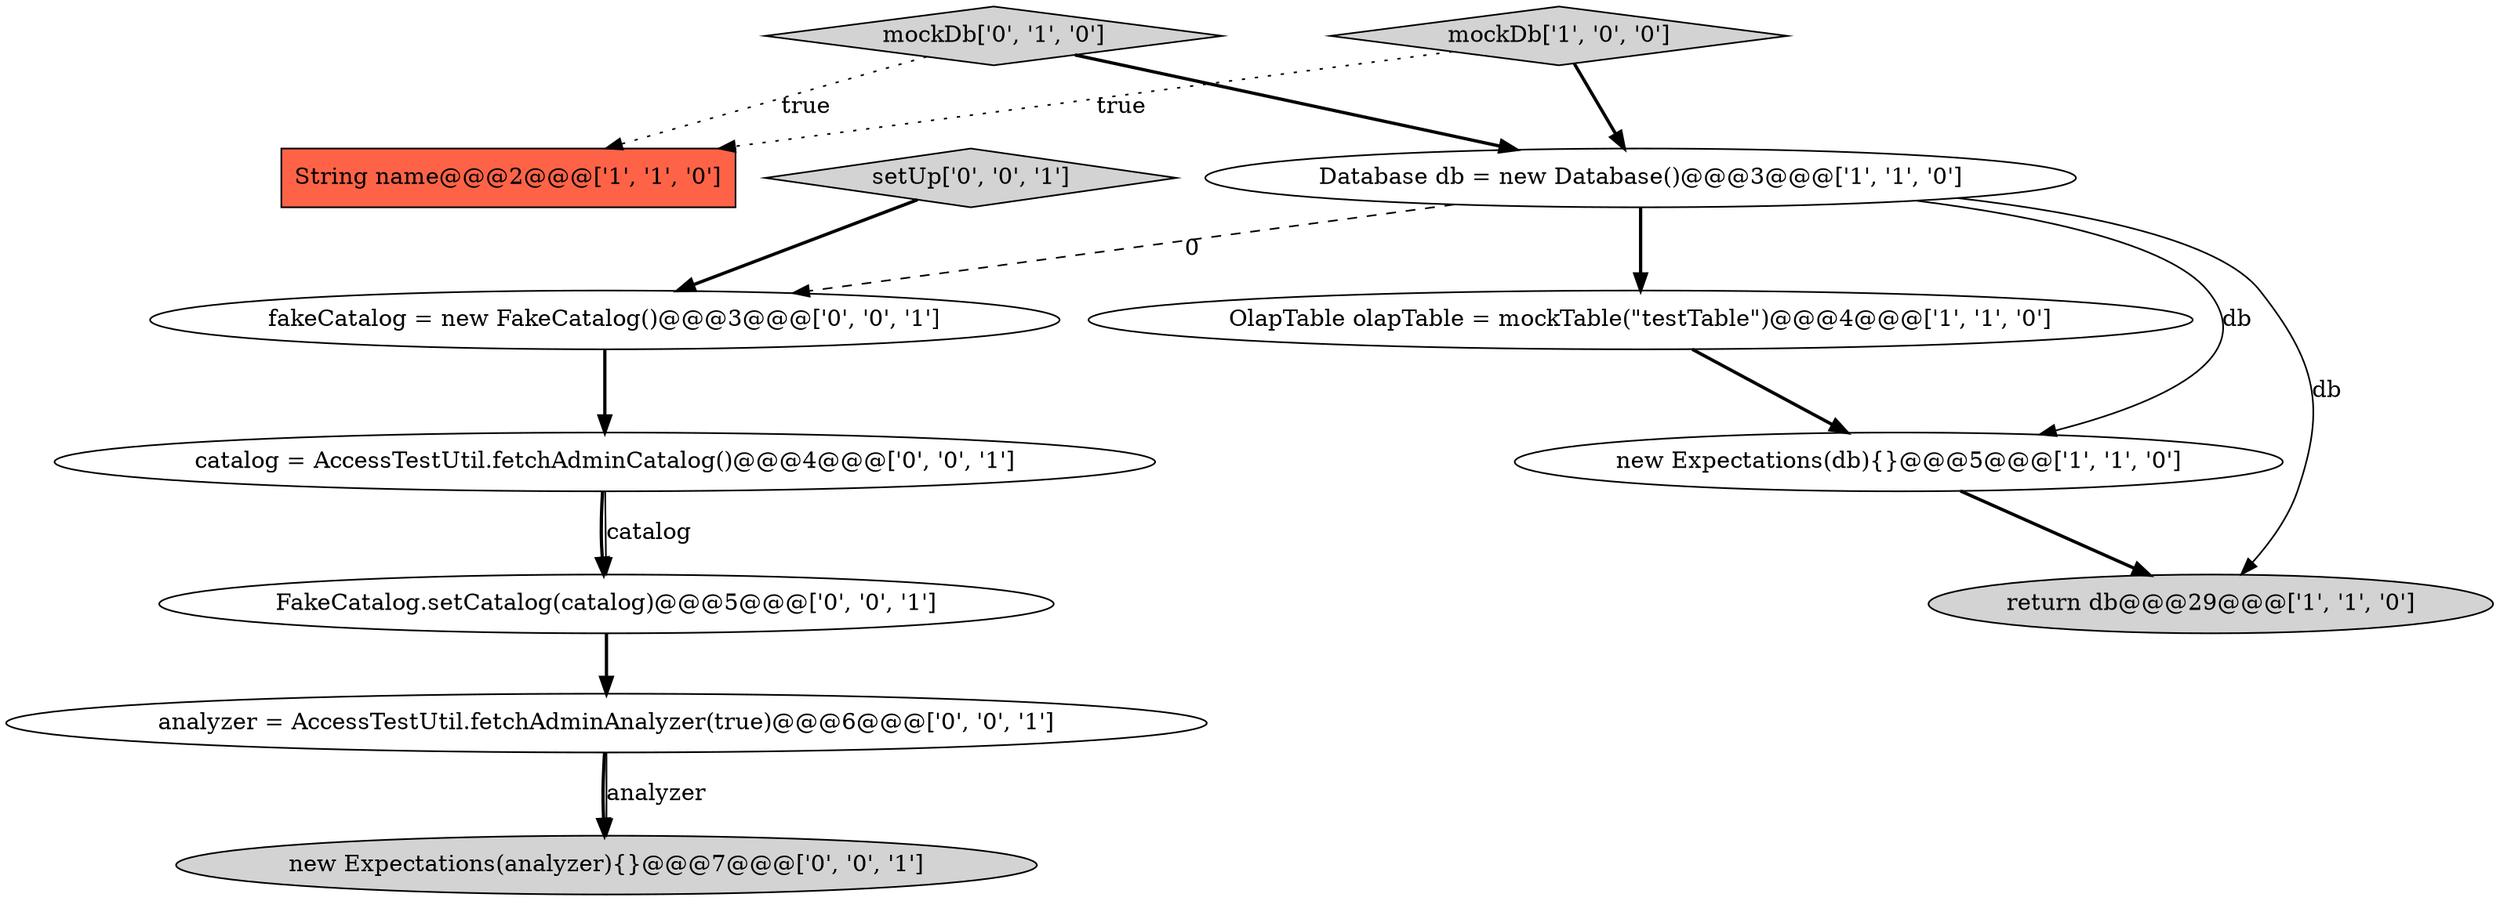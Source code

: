 digraph {
4 [style = filled, label = "new Expectations(db){}@@@5@@@['1', '1', '0']", fillcolor = white, shape = ellipse image = "AAA0AAABBB1BBB"];
3 [style = filled, label = "OlapTable olapTable = mockTable(\"testTable\")@@@4@@@['1', '1', '0']", fillcolor = white, shape = ellipse image = "AAA0AAABBB1BBB"];
7 [style = filled, label = "FakeCatalog.setCatalog(catalog)@@@5@@@['0', '0', '1']", fillcolor = white, shape = ellipse image = "AAA0AAABBB3BBB"];
10 [style = filled, label = "catalog = AccessTestUtil.fetchAdminCatalog()@@@4@@@['0', '0', '1']", fillcolor = white, shape = ellipse image = "AAA0AAABBB3BBB"];
12 [style = filled, label = "fakeCatalog = new FakeCatalog()@@@3@@@['0', '0', '1']", fillcolor = white, shape = ellipse image = "AAA0AAABBB3BBB"];
6 [style = filled, label = "mockDb['0', '1', '0']", fillcolor = lightgray, shape = diamond image = "AAA0AAABBB2BBB"];
8 [style = filled, label = "setUp['0', '0', '1']", fillcolor = lightgray, shape = diamond image = "AAA0AAABBB3BBB"];
0 [style = filled, label = "Database db = new Database()@@@3@@@['1', '1', '0']", fillcolor = white, shape = ellipse image = "AAA0AAABBB1BBB"];
5 [style = filled, label = "String name@@@2@@@['1', '1', '0']", fillcolor = tomato, shape = box image = "AAA0AAABBB1BBB"];
9 [style = filled, label = "new Expectations(analyzer){}@@@7@@@['0', '0', '1']", fillcolor = lightgray, shape = ellipse image = "AAA0AAABBB3BBB"];
1 [style = filled, label = "return db@@@29@@@['1', '1', '0']", fillcolor = lightgray, shape = ellipse image = "AAA0AAABBB1BBB"];
11 [style = filled, label = "analyzer = AccessTestUtil.fetchAdminAnalyzer(true)@@@6@@@['0', '0', '1']", fillcolor = white, shape = ellipse image = "AAA0AAABBB3BBB"];
2 [style = filled, label = "mockDb['1', '0', '0']", fillcolor = lightgray, shape = diamond image = "AAA0AAABBB1BBB"];
6->0 [style = bold, label=""];
0->1 [style = solid, label="db"];
12->10 [style = bold, label=""];
2->5 [style = dotted, label="true"];
2->0 [style = bold, label=""];
10->7 [style = bold, label=""];
6->5 [style = dotted, label="true"];
0->12 [style = dashed, label="0"];
11->9 [style = bold, label=""];
10->7 [style = solid, label="catalog"];
11->9 [style = solid, label="analyzer"];
0->3 [style = bold, label=""];
8->12 [style = bold, label=""];
7->11 [style = bold, label=""];
3->4 [style = bold, label=""];
4->1 [style = bold, label=""];
0->4 [style = solid, label="db"];
}
